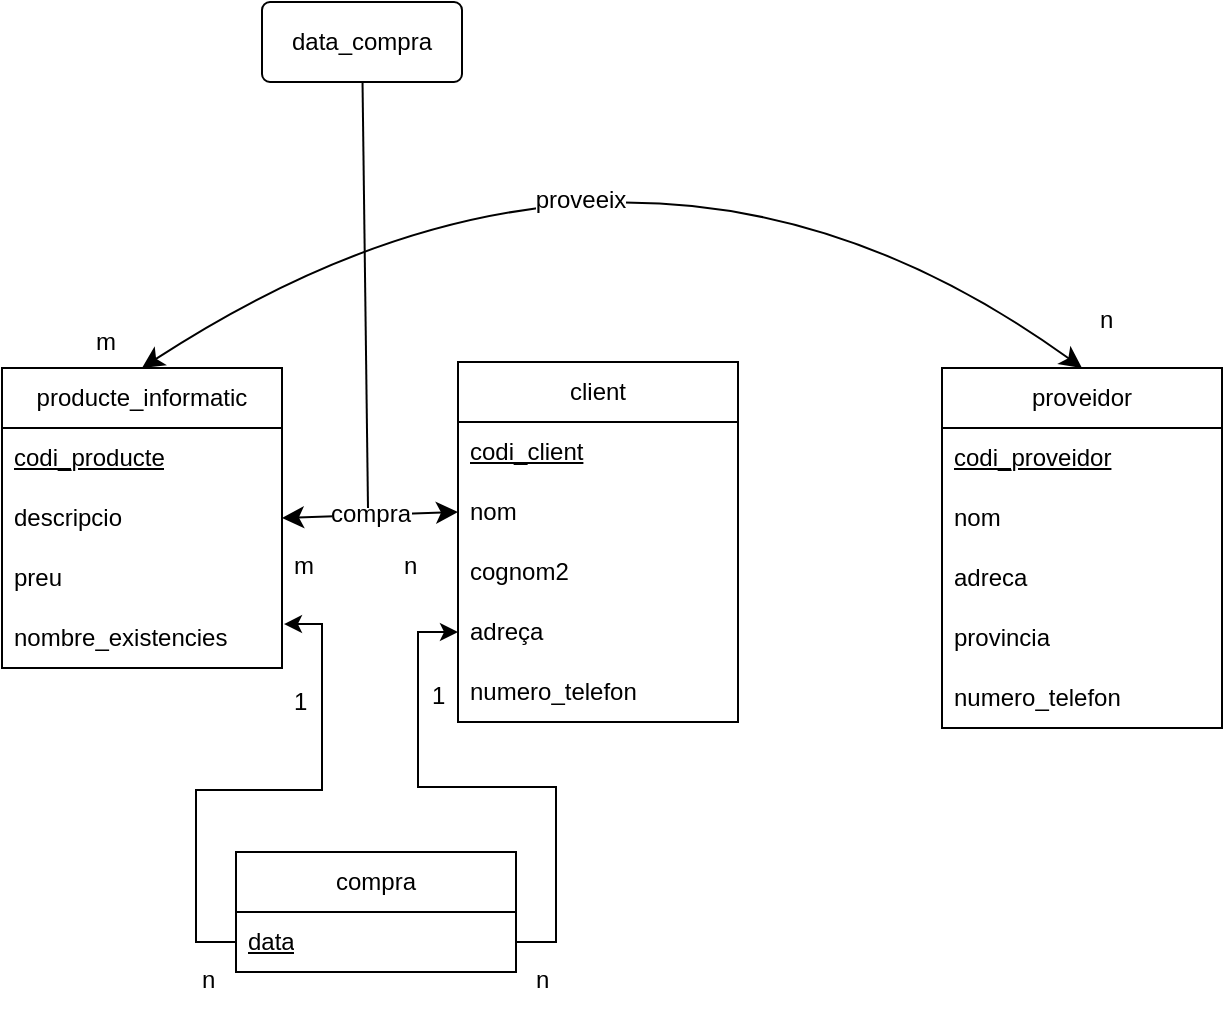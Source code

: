 <mxfile version="24.7.16">
  <diagram name="Pàgina-1" id="HLnZHHvarpuS-3AVfL3U">
    <mxGraphModel dx="1608" dy="1222" grid="0" gridSize="10" guides="1" tooltips="1" connect="1" arrows="1" fold="1" page="0" pageScale="1" pageWidth="827" pageHeight="1169" math="0" shadow="0">
      <root>
        <mxCell id="0" />
        <mxCell id="1" parent="0" />
        <mxCell id="EQ8UNsH8ybnsGdGqHpzb-1" value="producte_informatic" style="swimlane;fontStyle=0;childLayout=stackLayout;horizontal=1;startSize=30;horizontalStack=0;resizeParent=1;resizeParentMax=0;resizeLast=0;collapsible=1;marginBottom=0;whiteSpace=wrap;html=1;" parent="1" vertex="1">
          <mxGeometry x="225" y="-92" width="140" height="150" as="geometry" />
        </mxCell>
        <mxCell id="EQ8UNsH8ybnsGdGqHpzb-2" value="&lt;u&gt;codi_producte&lt;/u&gt;" style="text;strokeColor=none;fillColor=none;align=left;verticalAlign=middle;spacingLeft=4;spacingRight=4;overflow=hidden;points=[[0,0.5],[1,0.5]];portConstraint=eastwest;rotatable=0;whiteSpace=wrap;html=1;" parent="EQ8UNsH8ybnsGdGqHpzb-1" vertex="1">
          <mxGeometry y="30" width="140" height="30" as="geometry" />
        </mxCell>
        <mxCell id="EQ8UNsH8ybnsGdGqHpzb-3" value="descripcio" style="text;strokeColor=none;fillColor=none;align=left;verticalAlign=middle;spacingLeft=4;spacingRight=4;overflow=hidden;points=[[0,0.5],[1,0.5]];portConstraint=eastwest;rotatable=0;whiteSpace=wrap;html=1;" parent="EQ8UNsH8ybnsGdGqHpzb-1" vertex="1">
          <mxGeometry y="60" width="140" height="30" as="geometry" />
        </mxCell>
        <mxCell id="EQ8UNsH8ybnsGdGqHpzb-17" value="preu&lt;span style=&quot;color: rgba(0, 0, 0, 0); font-family: monospace; font-size: 0px; text-wrap: nowrap;&quot;&gt;%3CmxGraphModel%3E%3Croot%3E%3CmxCell%20id%3D%220%22%2F%3E%3CmxCell%20id%3D%221%22%20parent%3D%220%22%2F%3E%3CmxCell%20id%3D%222%22%20value%3D%22List%22%20style%3D%22swimlane%3BfontStyle%3D0%3BchildLayout%3DstackLayout%3Bhorizontal%3D1%3BstartSize%3D30%3BhorizontalStack%3D0%3BresizeParent%3D1%3BresizeParentMax%3D0%3BresizeLast%3D0%3Bcollapsible%3D1%3BmarginBottom%3D0%3BwhiteSpace%3Dwrap%3Bhtml%3D1%3B%22%20vertex%3D%221%22%20parent%3D%221%22%3E%3CmxGeometry%20x%3D%22225%22%20y%3D%22-92%22%20width%3D%22140%22%20height%3D%22120%22%20as%3D%22geometry%22%2F%3E%3C%2FmxCell%3E%3CmxCell%20id%3D%223%22%20value%3D%22Item%201%22%20style%3D%22text%3BstrokeColor%3Dnone%3BfillColor%3Dnone%3Balign%3Dleft%3BverticalAlign%3Dmiddle%3BspacingLeft%3D4%3BspacingRight%3D4%3Boverflow%3Dhidden%3Bpoints%3D%5B%5B0%2C0.5%5D%2C%5B1%2C0.5%5D%5D%3BportConstraint%3Deastwest%3Brotatable%3D0%3BwhiteSpace%3Dwrap%3Bhtml%3D1%3B%22%20vertex%3D%221%22%20parent%3D%222%22%3E%3CmxGeometry%20y%3D%2230%22%20width%3D%22140%22%20height%3D%2230%22%20as%3D%22geometry%22%2F%3E%3C%2FmxCell%3E%3CmxCell%20id%3D%224%22%20value%3D%22Item%202%22%20style%3D%22text%3BstrokeColor%3Dnone%3BfillColor%3Dnone%3Balign%3Dleft%3BverticalAlign%3Dmiddle%3BspacingLeft%3D4%3BspacingRight%3D4%3Boverflow%3Dhidden%3Bpoints%3D%5B%5B0%2C0.5%5D%2C%5B1%2C0.5%5D%5D%3BportConstraint%3Deastwest%3Brotatable%3D0%3BwhiteSpace%3Dwrap%3Bhtml%3D1%3B%22%20vertex%3D%221%22%20parent%3D%222%22%3E%3CmxGeometry%20y%3D%2260%22%20width%3D%22140%22%20height%3D%2230%22%20as%3D%22geometry%22%2F%3E%3C%2FmxCell%3E%3CmxCell%20id%3D%225%22%20value%3D%22Item%203%22%20style%3D%22text%3BstrokeColor%3Dnone%3BfillColor%3Dnone%3Balign%3Dleft%3BverticalAlign%3Dmiddle%3BspacingLeft%3D4%3BspacingRight%3D4%3Boverflow%3Dhidden%3Bpoints%3D%5B%5B0%2C0.5%5D%2C%5B1%2C0.5%5D%5D%3BportConstraint%3Deastwest%3Brotatable%3D0%3BwhiteSpace%3Dwrap%3Bhtml%3D1%3B%22%20vertex%3D%221%22%20parent%3D%222%22%3E%3CmxGeometry%20y%3D%2290%22%20width%3D%22140%22%20height%3D%2230%22%20as%3D%22geometry%22%2F%3E%3C%2FmxCell%3E%3C%2Froot%3E%3C%2FmxGraphModel%3E&lt;/span&gt;" style="text;strokeColor=none;fillColor=none;align=left;verticalAlign=middle;spacingLeft=4;spacingRight=4;overflow=hidden;points=[[0,0.5],[1,0.5]];portConstraint=eastwest;rotatable=0;whiteSpace=wrap;html=1;" parent="EQ8UNsH8ybnsGdGqHpzb-1" vertex="1">
          <mxGeometry y="90" width="140" height="30" as="geometry" />
        </mxCell>
        <mxCell id="EQ8UNsH8ybnsGdGqHpzb-4" value="nombre_existencies" style="text;strokeColor=none;fillColor=none;align=left;verticalAlign=middle;spacingLeft=4;spacingRight=4;overflow=hidden;points=[[0,0.5],[1,0.5]];portConstraint=eastwest;rotatable=0;whiteSpace=wrap;html=1;" parent="EQ8UNsH8ybnsGdGqHpzb-1" vertex="1">
          <mxGeometry y="120" width="140" height="30" as="geometry" />
        </mxCell>
        <mxCell id="EQ8UNsH8ybnsGdGqHpzb-5" value="client" style="swimlane;fontStyle=0;childLayout=stackLayout;horizontal=1;startSize=30;horizontalStack=0;resizeParent=1;resizeParentMax=0;resizeLast=0;collapsible=1;marginBottom=0;whiteSpace=wrap;html=1;" parent="1" vertex="1">
          <mxGeometry x="453" y="-95" width="140" height="180" as="geometry" />
        </mxCell>
        <mxCell id="EQ8UNsH8ybnsGdGqHpzb-6" value="&lt;u&gt;codi_client&lt;/u&gt;" style="text;strokeColor=none;fillColor=none;align=left;verticalAlign=middle;spacingLeft=4;spacingRight=4;overflow=hidden;points=[[0,0.5],[1,0.5]];portConstraint=eastwest;rotatable=0;whiteSpace=wrap;html=1;" parent="EQ8UNsH8ybnsGdGqHpzb-5" vertex="1">
          <mxGeometry y="30" width="140" height="30" as="geometry" />
        </mxCell>
        <mxCell id="EQ8UNsH8ybnsGdGqHpzb-7" value="nom" style="text;strokeColor=none;fillColor=none;align=left;verticalAlign=middle;spacingLeft=4;spacingRight=4;overflow=hidden;points=[[0,0.5],[1,0.5]];portConstraint=eastwest;rotatable=0;whiteSpace=wrap;html=1;" parent="EQ8UNsH8ybnsGdGqHpzb-5" vertex="1">
          <mxGeometry y="60" width="140" height="30" as="geometry" />
        </mxCell>
        <mxCell id="EQ8UNsH8ybnsGdGqHpzb-18" value="cognom2" style="text;strokeColor=none;fillColor=none;align=left;verticalAlign=middle;spacingLeft=4;spacingRight=4;overflow=hidden;points=[[0,0.5],[1,0.5]];portConstraint=eastwest;rotatable=0;whiteSpace=wrap;html=1;" parent="EQ8UNsH8ybnsGdGqHpzb-5" vertex="1">
          <mxGeometry y="90" width="140" height="30" as="geometry" />
        </mxCell>
        <mxCell id="EQ8UNsH8ybnsGdGqHpzb-8" value="adreça" style="text;strokeColor=none;fillColor=none;align=left;verticalAlign=middle;spacingLeft=4;spacingRight=4;overflow=hidden;points=[[0,0.5],[1,0.5]];portConstraint=eastwest;rotatable=0;whiteSpace=wrap;html=1;" parent="EQ8UNsH8ybnsGdGqHpzb-5" vertex="1">
          <mxGeometry y="120" width="140" height="30" as="geometry" />
        </mxCell>
        <mxCell id="EQ8UNsH8ybnsGdGqHpzb-19" value="numero_telefon" style="text;strokeColor=none;fillColor=none;align=left;verticalAlign=middle;spacingLeft=4;spacingRight=4;overflow=hidden;points=[[0,0.5],[1,0.5]];portConstraint=eastwest;rotatable=0;whiteSpace=wrap;html=1;" parent="EQ8UNsH8ybnsGdGqHpzb-5" vertex="1">
          <mxGeometry y="150" width="140" height="30" as="geometry" />
        </mxCell>
        <mxCell id="EQ8UNsH8ybnsGdGqHpzb-9" value="proveidor" style="swimlane;fontStyle=0;childLayout=stackLayout;horizontal=1;startSize=30;horizontalStack=0;resizeParent=1;resizeParentMax=0;resizeLast=0;collapsible=1;marginBottom=0;whiteSpace=wrap;html=1;" parent="1" vertex="1">
          <mxGeometry x="695" y="-92" width="140" height="180" as="geometry" />
        </mxCell>
        <mxCell id="EQ8UNsH8ybnsGdGqHpzb-10" value="&lt;u&gt;codi_proveidor&lt;/u&gt;" style="text;strokeColor=none;fillColor=none;align=left;verticalAlign=middle;spacingLeft=4;spacingRight=4;overflow=hidden;points=[[0,0.5],[1,0.5]];portConstraint=eastwest;rotatable=0;whiteSpace=wrap;html=1;" parent="EQ8UNsH8ybnsGdGqHpzb-9" vertex="1">
          <mxGeometry y="30" width="140" height="30" as="geometry" />
        </mxCell>
        <mxCell id="EQ8UNsH8ybnsGdGqHpzb-11" value="nom" style="text;strokeColor=none;fillColor=none;align=left;verticalAlign=middle;spacingLeft=4;spacingRight=4;overflow=hidden;points=[[0,0.5],[1,0.5]];portConstraint=eastwest;rotatable=0;whiteSpace=wrap;html=1;" parent="EQ8UNsH8ybnsGdGqHpzb-9" vertex="1">
          <mxGeometry y="60" width="140" height="30" as="geometry" />
        </mxCell>
        <mxCell id="EQ8UNsH8ybnsGdGqHpzb-12" value="adreca" style="text;strokeColor=none;fillColor=none;align=left;verticalAlign=middle;spacingLeft=4;spacingRight=4;overflow=hidden;points=[[0,0.5],[1,0.5]];portConstraint=eastwest;rotatable=0;whiteSpace=wrap;html=1;" parent="EQ8UNsH8ybnsGdGqHpzb-9" vertex="1">
          <mxGeometry y="90" width="140" height="30" as="geometry" />
        </mxCell>
        <mxCell id="EQ8UNsH8ybnsGdGqHpzb-20" value="provincia" style="text;strokeColor=none;fillColor=none;align=left;verticalAlign=middle;spacingLeft=4;spacingRight=4;overflow=hidden;points=[[0,0.5],[1,0.5]];portConstraint=eastwest;rotatable=0;whiteSpace=wrap;html=1;" parent="EQ8UNsH8ybnsGdGqHpzb-9" vertex="1">
          <mxGeometry y="120" width="140" height="30" as="geometry" />
        </mxCell>
        <mxCell id="EQ8UNsH8ybnsGdGqHpzb-22" value="numero_telefon" style="text;strokeColor=none;fillColor=none;align=left;verticalAlign=middle;spacingLeft=4;spacingRight=4;overflow=hidden;points=[[0,0.5],[1,0.5]];portConstraint=eastwest;rotatable=0;whiteSpace=wrap;html=1;" parent="EQ8UNsH8ybnsGdGqHpzb-9" vertex="1">
          <mxGeometry y="150" width="140" height="30" as="geometry" />
        </mxCell>
        <mxCell id="EQ8UNsH8ybnsGdGqHpzb-23" value="" style="endArrow=classic;startArrow=classic;html=1;rounded=0;fontSize=12;startSize=8;endSize=8;curved=1;exitX=1;exitY=0.5;exitDx=0;exitDy=0;entryX=0;entryY=0.5;entryDx=0;entryDy=0;" parent="1" source="EQ8UNsH8ybnsGdGqHpzb-3" target="EQ8UNsH8ybnsGdGqHpzb-7" edge="1">
          <mxGeometry width="50" height="50" relative="1" as="geometry">
            <mxPoint x="505" y="-31" as="sourcePoint" />
            <mxPoint x="555" y="-81" as="targetPoint" />
          </mxGeometry>
        </mxCell>
        <mxCell id="G4iLjRExg7H5udQwLqPD-1" value="&lt;font style=&quot;font-size: 12px;&quot;&gt;compra&lt;/font&gt;" style="edgeLabel;html=1;align=center;verticalAlign=middle;resizable=0;points=[];" vertex="1" connectable="0" parent="EQ8UNsH8ybnsGdGqHpzb-23">
          <mxGeometry x="0.069" relative="1" as="geometry">
            <mxPoint x="-3" y="-1" as="offset" />
          </mxGeometry>
        </mxCell>
        <mxCell id="EQ8UNsH8ybnsGdGqHpzb-25" value="" style="endArrow=classic;startArrow=classic;html=1;rounded=0;fontSize=12;startSize=8;endSize=8;curved=1;exitX=0.5;exitY=0;exitDx=0;exitDy=0;entryX=0.5;entryY=0;entryDx=0;entryDy=0;" parent="1" source="EQ8UNsH8ybnsGdGqHpzb-1" target="EQ8UNsH8ybnsGdGqHpzb-9" edge="1">
          <mxGeometry width="50" height="50" relative="1" as="geometry">
            <mxPoint x="375" y="-7" as="sourcePoint" />
            <mxPoint x="463" y="-10" as="targetPoint" />
            <Array as="points">
              <mxPoint x="542" y="-253" />
            </Array>
          </mxGeometry>
        </mxCell>
        <mxCell id="G4iLjRExg7H5udQwLqPD-2" value="&lt;font style=&quot;font-size: 12px;&quot;&gt;proveeix&lt;/font&gt;" style="edgeLabel;html=1;align=center;verticalAlign=middle;resizable=0;points=[];" vertex="1" connectable="0" parent="EQ8UNsH8ybnsGdGqHpzb-25">
          <mxGeometry x="-0.195" y="-49" relative="1" as="geometry">
            <mxPoint as="offset" />
          </mxGeometry>
        </mxCell>
        <mxCell id="EQ8UNsH8ybnsGdGqHpzb-26" value="m" style="text;strokeColor=none;fillColor=none;spacingLeft=4;spacingRight=4;overflow=hidden;rotatable=0;points=[[0,0.5],[1,0.5]];portConstraint=eastwest;fontSize=12;whiteSpace=wrap;html=1;" parent="1" vertex="1">
          <mxGeometry x="266" y="-119" width="40" height="30" as="geometry" />
        </mxCell>
        <mxCell id="EQ8UNsH8ybnsGdGqHpzb-27" value="n" style="text;strokeColor=none;fillColor=none;spacingLeft=4;spacingRight=4;overflow=hidden;rotatable=0;points=[[0,0.5],[1,0.5]];portConstraint=eastwest;fontSize=12;whiteSpace=wrap;html=1;" parent="1" vertex="1">
          <mxGeometry x="768" y="-130" width="40" height="30" as="geometry" />
        </mxCell>
        <mxCell id="EQ8UNsH8ybnsGdGqHpzb-28" value="m" style="text;strokeColor=none;fillColor=none;spacingLeft=4;spacingRight=4;overflow=hidden;rotatable=0;points=[[0,0.5],[1,0.5]];portConstraint=eastwest;fontSize=12;whiteSpace=wrap;html=1;" parent="1" vertex="1">
          <mxGeometry x="365" y="-7" width="40" height="30" as="geometry" />
        </mxCell>
        <mxCell id="EQ8UNsH8ybnsGdGqHpzb-29" value="n" style="text;strokeColor=none;fillColor=none;spacingLeft=4;spacingRight=4;overflow=hidden;rotatable=0;points=[[0,0.5],[1,0.5]];portConstraint=eastwest;fontSize=12;whiteSpace=wrap;html=1;" parent="1" vertex="1">
          <mxGeometry x="420" y="-7" width="40" height="30" as="geometry" />
        </mxCell>
        <mxCell id="G4iLjRExg7H5udQwLqPD-6" value="compra" style="swimlane;fontStyle=0;childLayout=stackLayout;horizontal=1;startSize=30;horizontalStack=0;resizeParent=1;resizeParentMax=0;resizeLast=0;collapsible=1;marginBottom=0;whiteSpace=wrap;html=1;" vertex="1" parent="1">
          <mxGeometry x="342" y="150" width="140" height="60" as="geometry" />
        </mxCell>
        <mxCell id="G4iLjRExg7H5udQwLqPD-7" value="&lt;u&gt;data&lt;/u&gt;" style="text;strokeColor=none;fillColor=none;align=left;verticalAlign=middle;spacingLeft=4;spacingRight=4;overflow=hidden;points=[[0,0.5],[1,0.5]];portConstraint=eastwest;rotatable=0;whiteSpace=wrap;html=1;" vertex="1" parent="G4iLjRExg7H5udQwLqPD-6">
          <mxGeometry y="30" width="140" height="30" as="geometry" />
        </mxCell>
        <mxCell id="G4iLjRExg7H5udQwLqPD-11" style="edgeStyle=orthogonalEdgeStyle;rounded=0;orthogonalLoop=1;jettySize=auto;html=1;exitX=0;exitY=0.5;exitDx=0;exitDy=0;entryX=1.007;entryY=0.267;entryDx=0;entryDy=0;entryPerimeter=0;" edge="1" parent="1" source="G4iLjRExg7H5udQwLqPD-7" target="EQ8UNsH8ybnsGdGqHpzb-4">
          <mxGeometry relative="1" as="geometry" />
        </mxCell>
        <mxCell id="G4iLjRExg7H5udQwLqPD-12" style="edgeStyle=orthogonalEdgeStyle;rounded=0;orthogonalLoop=1;jettySize=auto;html=1;exitX=1;exitY=0.5;exitDx=0;exitDy=0;entryX=0;entryY=0.5;entryDx=0;entryDy=0;" edge="1" parent="1" source="G4iLjRExg7H5udQwLqPD-7" target="EQ8UNsH8ybnsGdGqHpzb-8">
          <mxGeometry relative="1" as="geometry" />
        </mxCell>
        <mxCell id="G4iLjRExg7H5udQwLqPD-13" value="n" style="text;strokeColor=none;fillColor=none;spacingLeft=4;spacingRight=4;overflow=hidden;rotatable=0;points=[[0,0.5],[1,0.5]];portConstraint=eastwest;fontSize=12;whiteSpace=wrap;html=1;" vertex="1" parent="1">
          <mxGeometry x="319" y="200" width="40" height="30" as="geometry" />
        </mxCell>
        <mxCell id="G4iLjRExg7H5udQwLqPD-14" value="n" style="text;strokeColor=none;fillColor=none;spacingLeft=4;spacingRight=4;overflow=hidden;rotatable=0;points=[[0,0.5],[1,0.5]];portConstraint=eastwest;fontSize=12;whiteSpace=wrap;html=1;" vertex="1" parent="1">
          <mxGeometry x="486" y="200" width="40" height="30" as="geometry" />
        </mxCell>
        <mxCell id="G4iLjRExg7H5udQwLqPD-15" value="1" style="text;strokeColor=none;fillColor=none;spacingLeft=4;spacingRight=4;overflow=hidden;rotatable=0;points=[[0,0.5],[1,0.5]];portConstraint=eastwest;fontSize=12;whiteSpace=wrap;html=1;" vertex="1" parent="1">
          <mxGeometry x="434" y="58" width="40" height="30" as="geometry" />
        </mxCell>
        <mxCell id="G4iLjRExg7H5udQwLqPD-16" value="1" style="text;strokeColor=none;fillColor=none;spacingLeft=4;spacingRight=4;overflow=hidden;rotatable=0;points=[[0,0.5],[1,0.5]];portConstraint=eastwest;fontSize=12;whiteSpace=wrap;html=1;" vertex="1" parent="1">
          <mxGeometry x="365" y="61" width="40" height="30" as="geometry" />
        </mxCell>
        <mxCell id="G4iLjRExg7H5udQwLqPD-22" value="" style="endArrow=none;html=1;rounded=0;" edge="1" parent="1" target="G4iLjRExg7H5udQwLqPD-21">
          <mxGeometry width="50" height="50" relative="1" as="geometry">
            <mxPoint x="408" y="-22" as="sourcePoint" />
            <mxPoint x="408" y="-104" as="targetPoint" />
          </mxGeometry>
        </mxCell>
        <mxCell id="G4iLjRExg7H5udQwLqPD-21" value="data_compra" style="rounded=1;arcSize=10;whiteSpace=wrap;html=1;align=center;" vertex="1" parent="1">
          <mxGeometry x="355" y="-275" width="100" height="40" as="geometry" />
        </mxCell>
      </root>
    </mxGraphModel>
  </diagram>
</mxfile>
